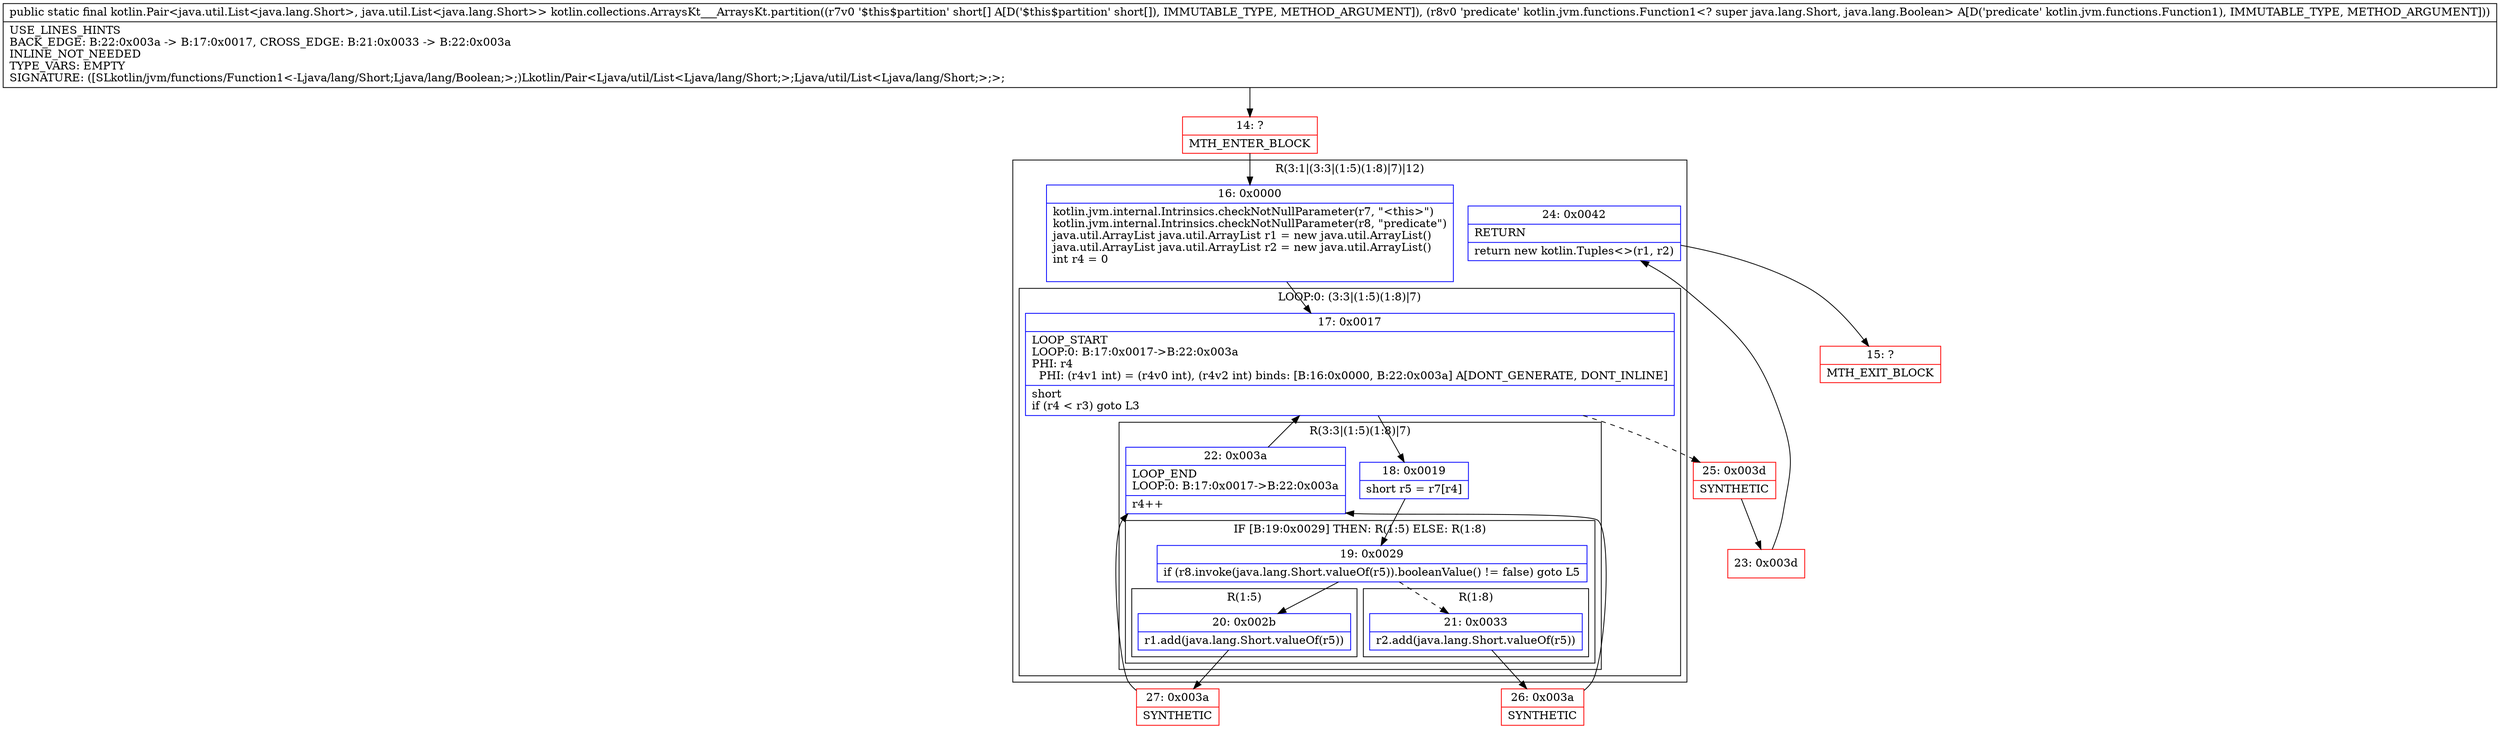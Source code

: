 digraph "CFG forkotlin.collections.ArraysKt___ArraysKt.partition([SLkotlin\/jvm\/functions\/Function1;)Lkotlin\/Pair;" {
subgraph cluster_Region_1878057808 {
label = "R(3:1|(3:3|(1:5)(1:8)|7)|12)";
node [shape=record,color=blue];
Node_16 [shape=record,label="{16\:\ 0x0000|kotlin.jvm.internal.Intrinsics.checkNotNullParameter(r7, \"\<this\>\")\lkotlin.jvm.internal.Intrinsics.checkNotNullParameter(r8, \"predicate\")\ljava.util.ArrayList java.util.ArrayList r1 = new java.util.ArrayList()\ljava.util.ArrayList java.util.ArrayList r2 = new java.util.ArrayList()\lint r4 = 0\l\l}"];
subgraph cluster_LoopRegion_325244168 {
label = "LOOP:0: (3:3|(1:5)(1:8)|7)";
node [shape=record,color=blue];
Node_17 [shape=record,label="{17\:\ 0x0017|LOOP_START\lLOOP:0: B:17:0x0017\-\>B:22:0x003a\lPHI: r4 \l  PHI: (r4v1 int) = (r4v0 int), (r4v2 int) binds: [B:16:0x0000, B:22:0x003a] A[DONT_GENERATE, DONT_INLINE]\l|short \lif (r4 \< r3) goto L3\l}"];
subgraph cluster_Region_2052332369 {
label = "R(3:3|(1:5)(1:8)|7)";
node [shape=record,color=blue];
Node_18 [shape=record,label="{18\:\ 0x0019|short r5 = r7[r4]\l}"];
subgraph cluster_IfRegion_546394865 {
label = "IF [B:19:0x0029] THEN: R(1:5) ELSE: R(1:8)";
node [shape=record,color=blue];
Node_19 [shape=record,label="{19\:\ 0x0029|if (r8.invoke(java.lang.Short.valueOf(r5)).booleanValue() != false) goto L5\l}"];
subgraph cluster_Region_1319258453 {
label = "R(1:5)";
node [shape=record,color=blue];
Node_20 [shape=record,label="{20\:\ 0x002b|r1.add(java.lang.Short.valueOf(r5))\l}"];
}
subgraph cluster_Region_1071654785 {
label = "R(1:8)";
node [shape=record,color=blue];
Node_21 [shape=record,label="{21\:\ 0x0033|r2.add(java.lang.Short.valueOf(r5))\l}"];
}
}
Node_22 [shape=record,label="{22\:\ 0x003a|LOOP_END\lLOOP:0: B:17:0x0017\-\>B:22:0x003a\l|r4++\l}"];
}
}
Node_24 [shape=record,label="{24\:\ 0x0042|RETURN\l|return new kotlin.Tuples\<\>(r1, r2)\l}"];
}
Node_14 [shape=record,color=red,label="{14\:\ ?|MTH_ENTER_BLOCK\l}"];
Node_27 [shape=record,color=red,label="{27\:\ 0x003a|SYNTHETIC\l}"];
Node_26 [shape=record,color=red,label="{26\:\ 0x003a|SYNTHETIC\l}"];
Node_25 [shape=record,color=red,label="{25\:\ 0x003d|SYNTHETIC\l}"];
Node_23 [shape=record,color=red,label="{23\:\ 0x003d}"];
Node_15 [shape=record,color=red,label="{15\:\ ?|MTH_EXIT_BLOCK\l}"];
MethodNode[shape=record,label="{public static final kotlin.Pair\<java.util.List\<java.lang.Short\>, java.util.List\<java.lang.Short\>\> kotlin.collections.ArraysKt___ArraysKt.partition((r7v0 '$this$partition' short[] A[D('$this$partition' short[]), IMMUTABLE_TYPE, METHOD_ARGUMENT]), (r8v0 'predicate' kotlin.jvm.functions.Function1\<? super java.lang.Short, java.lang.Boolean\> A[D('predicate' kotlin.jvm.functions.Function1), IMMUTABLE_TYPE, METHOD_ARGUMENT]))  | USE_LINES_HINTS\lBACK_EDGE: B:22:0x003a \-\> B:17:0x0017, CROSS_EDGE: B:21:0x0033 \-\> B:22:0x003a\lINLINE_NOT_NEEDED\lTYPE_VARS: EMPTY\lSIGNATURE: ([SLkotlin\/jvm\/functions\/Function1\<\-Ljava\/lang\/Short;Ljava\/lang\/Boolean;\>;)Lkotlin\/Pair\<Ljava\/util\/List\<Ljava\/lang\/Short;\>;Ljava\/util\/List\<Ljava\/lang\/Short;\>;\>;\l}"];
MethodNode -> Node_14;Node_16 -> Node_17;
Node_17 -> Node_18;
Node_17 -> Node_25[style=dashed];
Node_18 -> Node_19;
Node_19 -> Node_20;
Node_19 -> Node_21[style=dashed];
Node_20 -> Node_27;
Node_21 -> Node_26;
Node_22 -> Node_17;
Node_24 -> Node_15;
Node_14 -> Node_16;
Node_27 -> Node_22;
Node_26 -> Node_22;
Node_25 -> Node_23;
Node_23 -> Node_24;
}

